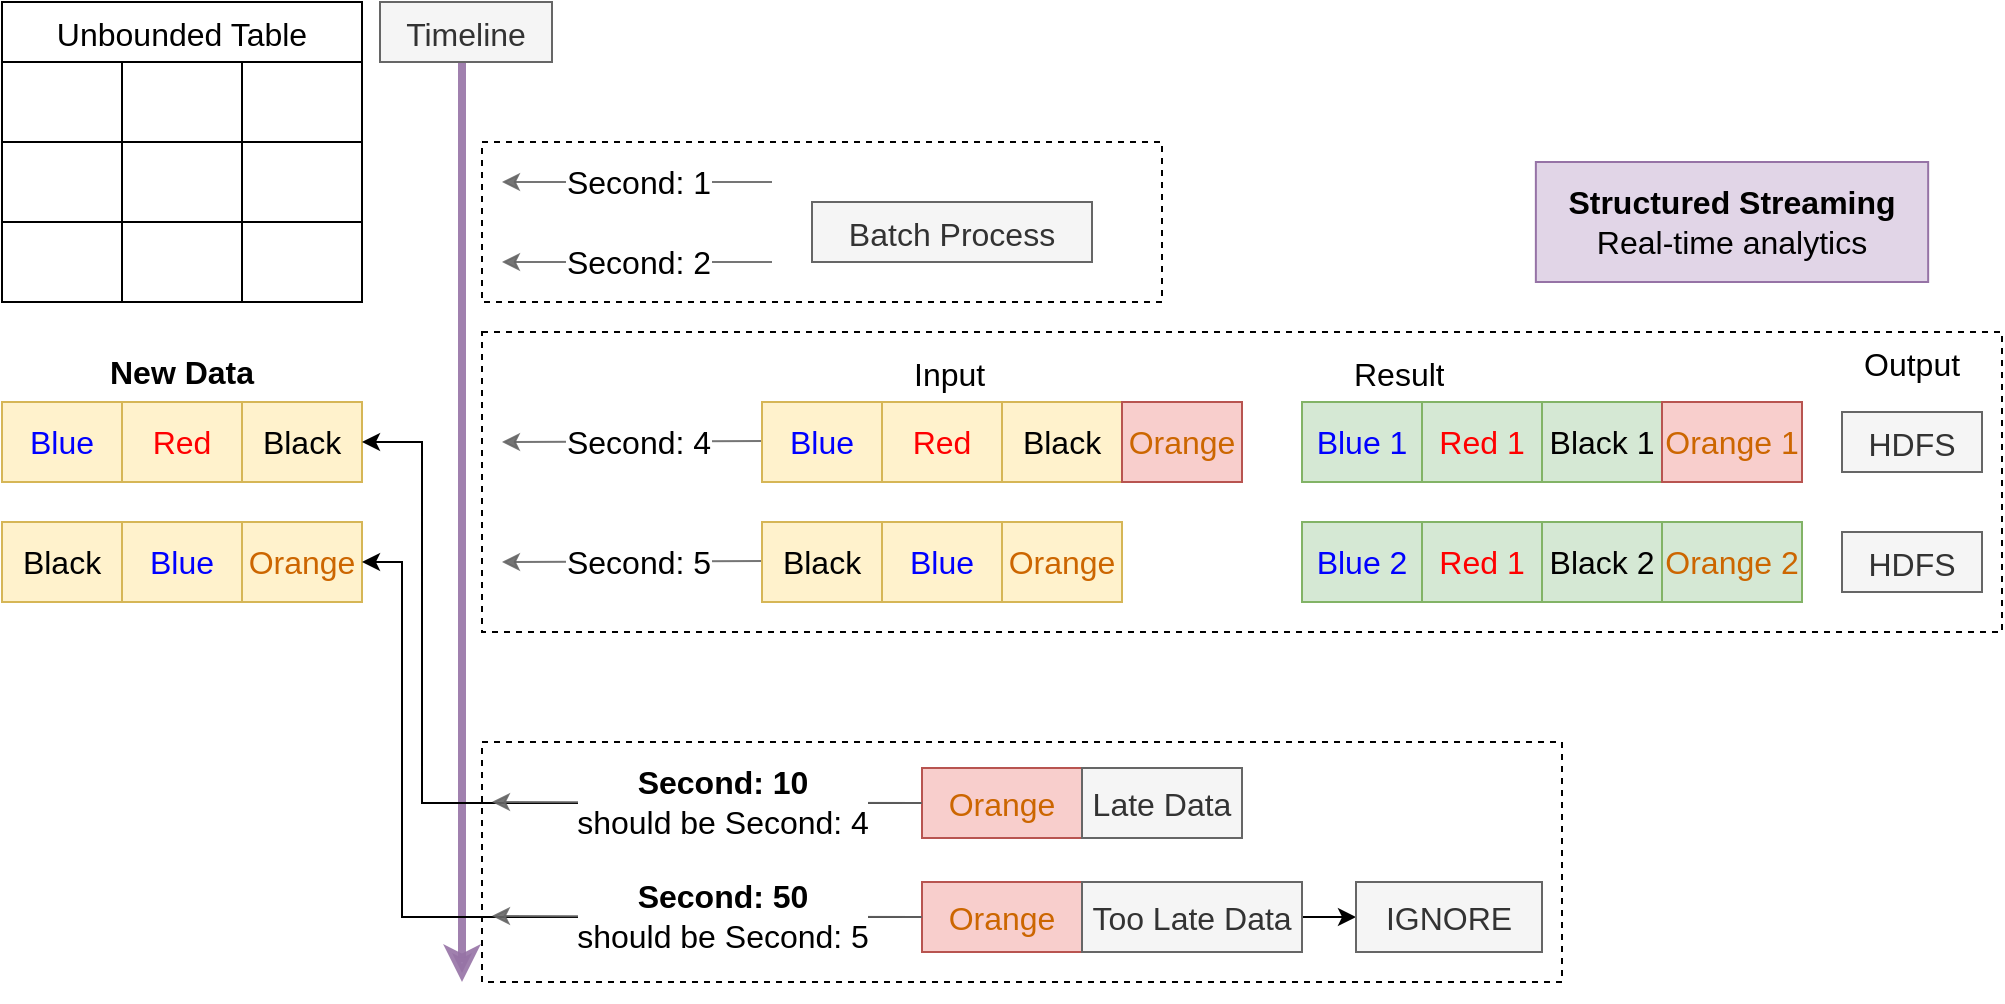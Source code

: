 <mxfile version="21.6.5" type="device">
  <diagram name="Seite-1" id="zO4f0X4CB7T8F_1DuQ1F">
    <mxGraphModel dx="1634" dy="955" grid="1" gridSize="10" guides="1" tooltips="1" connect="1" arrows="1" fold="1" page="1" pageScale="1" pageWidth="827" pageHeight="1169" math="0" shadow="0">
      <root>
        <mxCell id="0" />
        <mxCell id="1" parent="0" />
        <mxCell id="DEHZfFJ2ANuW5SpH-8BI-42" value="" style="endArrow=classic;html=1;rounded=0;fillColor=#e1d5e7;strokeColor=#9673a6;strokeWidth=4;opacity=90;shadow=0;" parent="1" edge="1">
          <mxGeometry width="50" height="50" relative="1" as="geometry">
            <mxPoint x="340" y="290" as="sourcePoint" />
            <mxPoint x="340" y="750" as="targetPoint" />
          </mxGeometry>
        </mxCell>
        <mxCell id="wC-4YXsc0e19ygTzzhCx-4" value="" style="rounded=0;whiteSpace=wrap;html=1;fillColor=none;dashed=1;" parent="1" vertex="1">
          <mxGeometry x="350" y="630" width="540" height="120" as="geometry" />
        </mxCell>
        <mxCell id="wC-4YXsc0e19ygTzzhCx-5" value="" style="rounded=0;whiteSpace=wrap;html=1;fillColor=none;dashed=1;" parent="1" vertex="1">
          <mxGeometry x="350" y="425" width="760" height="150" as="geometry" />
        </mxCell>
        <mxCell id="wC-4YXsc0e19ygTzzhCx-6" value="" style="rounded=0;whiteSpace=wrap;html=1;fillColor=none;dashed=1;" parent="1" vertex="1">
          <mxGeometry x="350" y="330" width="340" height="80" as="geometry" />
        </mxCell>
        <mxCell id="DEHZfFJ2ANuW5SpH-8BI-2" value="" style="shape=image;verticalLabelPosition=bottom;labelBackgroundColor=default;verticalAlign=top;aspect=fixed;imageAspect=0;image=https://www.apache.org/logos/res/spark/spark.png;" parent="1" vertex="1">
          <mxGeometry x="917.69" y="640" width="192.31" height="100" as="geometry" />
        </mxCell>
        <mxCell id="DEHZfFJ2ANuW5SpH-8BI-3" value="&lt;font style=&quot;font-size: 16px;&quot;&gt;&lt;b&gt;Structured Streaming&lt;br&gt;&lt;/b&gt;Real-time analytics&lt;/font&gt;" style="rounded=0;whiteSpace=wrap;html=1;fillColor=#e1d5e7;strokeColor=#9673a6;" parent="1" vertex="1">
          <mxGeometry x="876.93" y="340" width="196.15" height="60" as="geometry" />
        </mxCell>
        <mxCell id="DEHZfFJ2ANuW5SpH-8BI-7" value="Unbounded Table" style="shape=table;startSize=30;container=1;collapsible=0;childLayout=tableLayout;strokeColor=default;fontSize=16;" parent="1" vertex="1">
          <mxGeometry x="110" y="260" width="180" height="150" as="geometry" />
        </mxCell>
        <mxCell id="DEHZfFJ2ANuW5SpH-8BI-8" value="" style="shape=tableRow;horizontal=0;startSize=0;swimlaneHead=0;swimlaneBody=0;strokeColor=inherit;top=0;left=0;bottom=0;right=0;collapsible=0;dropTarget=0;fillColor=none;points=[[0,0.5],[1,0.5]];portConstraint=eastwest;fontSize=16;" parent="DEHZfFJ2ANuW5SpH-8BI-7" vertex="1">
          <mxGeometry y="30" width="180" height="40" as="geometry" />
        </mxCell>
        <mxCell id="DEHZfFJ2ANuW5SpH-8BI-9" value="" style="shape=partialRectangle;html=1;whiteSpace=wrap;connectable=0;strokeColor=inherit;overflow=hidden;fillColor=none;top=0;left=0;bottom=0;right=0;pointerEvents=1;fontSize=16;" parent="DEHZfFJ2ANuW5SpH-8BI-8" vertex="1">
          <mxGeometry width="60" height="40" as="geometry">
            <mxRectangle width="60" height="40" as="alternateBounds" />
          </mxGeometry>
        </mxCell>
        <mxCell id="DEHZfFJ2ANuW5SpH-8BI-10" value="" style="shape=partialRectangle;html=1;whiteSpace=wrap;connectable=0;strokeColor=inherit;overflow=hidden;fillColor=none;top=0;left=0;bottom=0;right=0;pointerEvents=1;fontSize=16;" parent="DEHZfFJ2ANuW5SpH-8BI-8" vertex="1">
          <mxGeometry x="60" width="60" height="40" as="geometry">
            <mxRectangle width="60" height="40" as="alternateBounds" />
          </mxGeometry>
        </mxCell>
        <mxCell id="DEHZfFJ2ANuW5SpH-8BI-11" value="" style="shape=partialRectangle;html=1;whiteSpace=wrap;connectable=0;strokeColor=inherit;overflow=hidden;fillColor=none;top=0;left=0;bottom=0;right=0;pointerEvents=1;fontSize=16;" parent="DEHZfFJ2ANuW5SpH-8BI-8" vertex="1">
          <mxGeometry x="120" width="60" height="40" as="geometry">
            <mxRectangle width="60" height="40" as="alternateBounds" />
          </mxGeometry>
        </mxCell>
        <mxCell id="DEHZfFJ2ANuW5SpH-8BI-12" value="" style="shape=tableRow;horizontal=0;startSize=0;swimlaneHead=0;swimlaneBody=0;strokeColor=inherit;top=0;left=0;bottom=0;right=0;collapsible=0;dropTarget=0;fillColor=none;points=[[0,0.5],[1,0.5]];portConstraint=eastwest;fontSize=16;" parent="DEHZfFJ2ANuW5SpH-8BI-7" vertex="1">
          <mxGeometry y="70" width="180" height="40" as="geometry" />
        </mxCell>
        <mxCell id="DEHZfFJ2ANuW5SpH-8BI-13" value="" style="shape=partialRectangle;html=1;whiteSpace=wrap;connectable=0;strokeColor=inherit;overflow=hidden;fillColor=none;top=0;left=0;bottom=0;right=0;pointerEvents=1;fontSize=16;" parent="DEHZfFJ2ANuW5SpH-8BI-12" vertex="1">
          <mxGeometry width="60" height="40" as="geometry">
            <mxRectangle width="60" height="40" as="alternateBounds" />
          </mxGeometry>
        </mxCell>
        <mxCell id="DEHZfFJ2ANuW5SpH-8BI-14" value="" style="shape=partialRectangle;html=1;whiteSpace=wrap;connectable=0;strokeColor=inherit;overflow=hidden;fillColor=none;top=0;left=0;bottom=0;right=0;pointerEvents=1;fontSize=16;" parent="DEHZfFJ2ANuW5SpH-8BI-12" vertex="1">
          <mxGeometry x="60" width="60" height="40" as="geometry">
            <mxRectangle width="60" height="40" as="alternateBounds" />
          </mxGeometry>
        </mxCell>
        <mxCell id="DEHZfFJ2ANuW5SpH-8BI-15" value="" style="shape=partialRectangle;html=1;whiteSpace=wrap;connectable=0;strokeColor=inherit;overflow=hidden;fillColor=none;top=0;left=0;bottom=0;right=0;pointerEvents=1;fontSize=16;" parent="DEHZfFJ2ANuW5SpH-8BI-12" vertex="1">
          <mxGeometry x="120" width="60" height="40" as="geometry">
            <mxRectangle width="60" height="40" as="alternateBounds" />
          </mxGeometry>
        </mxCell>
        <mxCell id="DEHZfFJ2ANuW5SpH-8BI-16" value="" style="shape=tableRow;horizontal=0;startSize=0;swimlaneHead=0;swimlaneBody=0;strokeColor=inherit;top=0;left=0;bottom=0;right=0;collapsible=0;dropTarget=0;fillColor=none;points=[[0,0.5],[1,0.5]];portConstraint=eastwest;fontSize=16;" parent="DEHZfFJ2ANuW5SpH-8BI-7" vertex="1">
          <mxGeometry y="110" width="180" height="40" as="geometry" />
        </mxCell>
        <mxCell id="DEHZfFJ2ANuW5SpH-8BI-17" value="" style="shape=partialRectangle;html=1;whiteSpace=wrap;connectable=0;strokeColor=inherit;overflow=hidden;fillColor=none;top=0;left=0;bottom=0;right=0;pointerEvents=1;fontSize=16;" parent="DEHZfFJ2ANuW5SpH-8BI-16" vertex="1">
          <mxGeometry width="60" height="40" as="geometry">
            <mxRectangle width="60" height="40" as="alternateBounds" />
          </mxGeometry>
        </mxCell>
        <mxCell id="DEHZfFJ2ANuW5SpH-8BI-18" value="" style="shape=partialRectangle;html=1;whiteSpace=wrap;connectable=0;strokeColor=inherit;overflow=hidden;fillColor=none;top=0;left=0;bottom=0;right=0;pointerEvents=1;fontSize=16;" parent="DEHZfFJ2ANuW5SpH-8BI-16" vertex="1">
          <mxGeometry x="60" width="60" height="40" as="geometry">
            <mxRectangle width="60" height="40" as="alternateBounds" />
          </mxGeometry>
        </mxCell>
        <mxCell id="DEHZfFJ2ANuW5SpH-8BI-19" value="" style="shape=partialRectangle;html=1;whiteSpace=wrap;connectable=0;strokeColor=inherit;overflow=hidden;fillColor=none;top=0;left=0;bottom=0;right=0;pointerEvents=1;fontSize=16;" parent="DEHZfFJ2ANuW5SpH-8BI-16" vertex="1">
          <mxGeometry x="120" width="60" height="40" as="geometry">
            <mxRectangle width="60" height="40" as="alternateBounds" />
          </mxGeometry>
        </mxCell>
        <mxCell id="DEHZfFJ2ANuW5SpH-8BI-33" value="&lt;font color=&quot;#0000ff&quot; style=&quot;font-size: 16px;&quot;&gt;Blue&lt;/font&gt;" style="rounded=0;whiteSpace=wrap;html=1;fillColor=#fff2cc;strokeColor=#d6b656;" parent="1" vertex="1">
          <mxGeometry x="110" y="460" width="60" height="40" as="geometry" />
        </mxCell>
        <mxCell id="DEHZfFJ2ANuW5SpH-8BI-34" value="&lt;font style=&quot;font-size: 16px;&quot; color=&quot;#ff0000&quot;&gt;Red&lt;/font&gt;" style="rounded=0;whiteSpace=wrap;html=1;fillColor=#fff2cc;strokeColor=#d6b656;" parent="1" vertex="1">
          <mxGeometry x="170" y="460" width="60" height="40" as="geometry" />
        </mxCell>
        <mxCell id="DEHZfFJ2ANuW5SpH-8BI-35" value="&lt;font style=&quot;font-size: 16px;&quot;&gt;Black&lt;/font&gt;" style="rounded=0;whiteSpace=wrap;html=1;fillColor=#fff2cc;strokeColor=#d6b656;" parent="1" vertex="1">
          <mxGeometry x="230" y="460" width="60" height="40" as="geometry" />
        </mxCell>
        <mxCell id="DEHZfFJ2ANuW5SpH-8BI-36" value="&lt;font color=&quot;#cc6600&quot; style=&quot;font-size: 16px;&quot;&gt;Orange&lt;/font&gt;" style="rounded=0;whiteSpace=wrap;html=1;fillColor=#fff2cc;strokeColor=#d6b656;" parent="1" vertex="1">
          <mxGeometry x="230" y="520" width="60" height="40" as="geometry" />
        </mxCell>
        <mxCell id="DEHZfFJ2ANuW5SpH-8BI-37" value="&lt;font color=&quot;#0000ff&quot; style=&quot;font-size: 16px;&quot;&gt;Blue&lt;/font&gt;" style="rounded=0;whiteSpace=wrap;html=1;fillColor=#fff2cc;strokeColor=#d6b656;" parent="1" vertex="1">
          <mxGeometry x="170" y="520" width="60" height="40" as="geometry" />
        </mxCell>
        <mxCell id="DEHZfFJ2ANuW5SpH-8BI-38" value="&lt;font style=&quot;font-size: 16px;&quot;&gt;Black&lt;/font&gt;" style="rounded=0;whiteSpace=wrap;html=1;fillColor=#fff2cc;strokeColor=#d6b656;" parent="1" vertex="1">
          <mxGeometry x="110" y="520" width="60" height="40" as="geometry" />
        </mxCell>
        <mxCell id="DEHZfFJ2ANuW5SpH-8BI-40" value="&lt;font style=&quot;font-size: 16px;&quot;&gt;&lt;b&gt;New Data&lt;/b&gt;&lt;/font&gt;" style="text;html=1;strokeColor=none;fillColor=none;align=center;verticalAlign=middle;whiteSpace=wrap;rounded=0;" parent="1" vertex="1">
          <mxGeometry x="160" y="430" width="80" height="30" as="geometry" />
        </mxCell>
        <mxCell id="DEHZfFJ2ANuW5SpH-8BI-49" value="&lt;font style=&quot;font-size: 16px;&quot;&gt;Second: 1&lt;/font&gt;" style="endArrow=classic;html=1;rounded=0;fillColor=#f5f5f5;strokeColor=#666666;strokeWidth=1;opacity=90;shadow=0;gradientColor=none;" parent="1" edge="1">
          <mxGeometry width="50" height="50" relative="1" as="geometry">
            <mxPoint x="495" y="350" as="sourcePoint" />
            <mxPoint x="360" y="350" as="targetPoint" />
          </mxGeometry>
        </mxCell>
        <mxCell id="DEHZfFJ2ANuW5SpH-8BI-50" value="&lt;font style=&quot;font-size: 16px;&quot;&gt;Second: 2&lt;/font&gt;" style="endArrow=classic;html=1;rounded=0;fillColor=#f5f5f5;strokeColor=#666666;strokeWidth=1;opacity=90;shadow=0;gradientColor=none;" parent="1" edge="1">
          <mxGeometry width="50" height="50" relative="1" as="geometry">
            <mxPoint x="495" y="390" as="sourcePoint" />
            <mxPoint x="360" y="390" as="targetPoint" />
          </mxGeometry>
        </mxCell>
        <mxCell id="DEHZfFJ2ANuW5SpH-8BI-51" value="&lt;font style=&quot;font-size: 16px;&quot;&gt;Second: 4&lt;/font&gt;" style="endArrow=classic;html=1;rounded=0;fillColor=#f5f5f5;strokeColor=#666666;strokeWidth=1;opacity=90;shadow=0;gradientColor=none;" parent="1" edge="1">
          <mxGeometry width="50" height="50" relative="1" as="geometry">
            <mxPoint x="495" y="479.5" as="sourcePoint" />
            <mxPoint x="360" y="480" as="targetPoint" />
          </mxGeometry>
        </mxCell>
        <mxCell id="DEHZfFJ2ANuW5SpH-8BI-52" value="&lt;font style=&quot;font-size: 16px;&quot;&gt;Second: 5&lt;/font&gt;" style="endArrow=classic;html=1;rounded=0;fillColor=#f5f5f5;strokeColor=#666666;strokeWidth=1;opacity=90;shadow=0;gradientColor=none;" parent="1" edge="1">
          <mxGeometry width="50" height="50" relative="1" as="geometry">
            <mxPoint x="495" y="539.5" as="sourcePoint" />
            <mxPoint x="360" y="540" as="targetPoint" />
          </mxGeometry>
        </mxCell>
        <mxCell id="DEHZfFJ2ANuW5SpH-8BI-53" value="&lt;font style=&quot;font-size: 16px;&quot;&gt;Input&lt;/font&gt;" style="text;strokeColor=none;fillColor=none;spacingLeft=4;spacingRight=4;overflow=hidden;rotatable=0;points=[[0,0.5],[1,0.5]];portConstraint=eastwest;fontSize=12;whiteSpace=wrap;html=1;" parent="1" vertex="1">
          <mxGeometry x="560" y="430" width="50" height="30" as="geometry" />
        </mxCell>
        <mxCell id="DEHZfFJ2ANuW5SpH-8BI-54" value="&lt;font style=&quot;font-size: 16px;&quot;&gt;Result&lt;/font&gt;" style="text;strokeColor=none;fillColor=none;spacingLeft=4;spacingRight=4;overflow=hidden;rotatable=0;points=[[0,0.5],[1,0.5]];portConstraint=eastwest;fontSize=12;whiteSpace=wrap;html=1;" parent="1" vertex="1">
          <mxGeometry x="780" y="430" width="60" height="30" as="geometry" />
        </mxCell>
        <mxCell id="DEHZfFJ2ANuW5SpH-8BI-55" value="&lt;font style=&quot;font-size: 16px;&quot;&gt;Output&lt;/font&gt;" style="text;strokeColor=none;fillColor=none;spacingLeft=4;spacingRight=4;overflow=hidden;rotatable=0;points=[[0,0.5],[1,0.5]];portConstraint=eastwest;fontSize=12;whiteSpace=wrap;html=1;" parent="1" vertex="1">
          <mxGeometry x="1035" y="425" width="60" height="30" as="geometry" />
        </mxCell>
        <mxCell id="DEHZfFJ2ANuW5SpH-8BI-62" value="&lt;font color=&quot;#0000ff&quot; style=&quot;font-size: 16px;&quot;&gt;Blue&lt;/font&gt;" style="rounded=0;whiteSpace=wrap;html=1;fillColor=#fff2cc;strokeColor=#d6b656;" parent="1" vertex="1">
          <mxGeometry x="490" y="460" width="60" height="40" as="geometry" />
        </mxCell>
        <mxCell id="DEHZfFJ2ANuW5SpH-8BI-63" value="&lt;font style=&quot;font-size: 16px;&quot; color=&quot;#ff0000&quot;&gt;Red&lt;/font&gt;" style="rounded=0;whiteSpace=wrap;html=1;fillColor=#fff2cc;strokeColor=#d6b656;" parent="1" vertex="1">
          <mxGeometry x="550" y="460" width="60" height="40" as="geometry" />
        </mxCell>
        <mxCell id="DEHZfFJ2ANuW5SpH-8BI-64" value="&lt;font style=&quot;font-size: 16px;&quot;&gt;Black&lt;/font&gt;" style="rounded=0;whiteSpace=wrap;html=1;fillColor=#fff2cc;strokeColor=#d6b656;" parent="1" vertex="1">
          <mxGeometry x="610" y="460" width="60" height="40" as="geometry" />
        </mxCell>
        <mxCell id="DEHZfFJ2ANuW5SpH-8BI-65" value="&lt;font color=&quot;#cc6600&quot; style=&quot;font-size: 16px;&quot;&gt;Orange&lt;/font&gt;" style="rounded=0;whiteSpace=wrap;html=1;fillColor=#fff2cc;strokeColor=#d6b656;" parent="1" vertex="1">
          <mxGeometry x="610" y="520" width="60" height="40" as="geometry" />
        </mxCell>
        <mxCell id="DEHZfFJ2ANuW5SpH-8BI-66" value="&lt;font color=&quot;#0000ff&quot; style=&quot;font-size: 16px;&quot;&gt;Blue&lt;/font&gt;" style="rounded=0;whiteSpace=wrap;html=1;fillColor=#fff2cc;strokeColor=#d6b656;" parent="1" vertex="1">
          <mxGeometry x="550" y="520" width="60" height="40" as="geometry" />
        </mxCell>
        <mxCell id="DEHZfFJ2ANuW5SpH-8BI-67" value="&lt;font style=&quot;font-size: 16px;&quot;&gt;Black&lt;/font&gt;" style="rounded=0;whiteSpace=wrap;html=1;fillColor=#fff2cc;strokeColor=#d6b656;" parent="1" vertex="1">
          <mxGeometry x="490" y="520" width="60" height="40" as="geometry" />
        </mxCell>
        <mxCell id="DEHZfFJ2ANuW5SpH-8BI-68" value="&lt;span style=&quot;font-size: 16px;&quot;&gt;Batch Process&lt;/span&gt;" style="text;strokeColor=#666666;fillColor=#f5f5f5;spacingLeft=4;spacingRight=4;overflow=hidden;rotatable=0;points=[[0,0.5],[1,0.5]];portConstraint=eastwest;fontSize=12;whiteSpace=wrap;html=1;fontColor=#333333;align=center;" parent="1" vertex="1">
          <mxGeometry x="515" y="360" width="140" height="30" as="geometry" />
        </mxCell>
        <mxCell id="DEHZfFJ2ANuW5SpH-8BI-69" value="&lt;font color=&quot;#0000ff&quot; style=&quot;font-size: 16px;&quot;&gt;Blue 1&lt;/font&gt;" style="rounded=0;whiteSpace=wrap;html=1;fillColor=#d5e8d4;strokeColor=#82b366;" parent="1" vertex="1">
          <mxGeometry x="760" y="460" width="60" height="40" as="geometry" />
        </mxCell>
        <mxCell id="DEHZfFJ2ANuW5SpH-8BI-70" value="&lt;font style=&quot;font-size: 16px;&quot; color=&quot;#ff0000&quot;&gt;Red 1&lt;/font&gt;" style="rounded=0;whiteSpace=wrap;html=1;fillColor=#d5e8d4;strokeColor=#82b366;" parent="1" vertex="1">
          <mxGeometry x="820" y="460" width="60" height="40" as="geometry" />
        </mxCell>
        <mxCell id="DEHZfFJ2ANuW5SpH-8BI-71" value="&lt;font style=&quot;font-size: 16px;&quot;&gt;Black 1&lt;/font&gt;" style="rounded=0;whiteSpace=wrap;html=1;fillColor=#d5e8d4;strokeColor=#82b366;" parent="1" vertex="1">
          <mxGeometry x="880" y="460" width="60" height="40" as="geometry" />
        </mxCell>
        <mxCell id="DEHZfFJ2ANuW5SpH-8BI-72" value="&lt;font color=&quot;#0000ff&quot; style=&quot;font-size: 16px;&quot;&gt;Blue 2&lt;/font&gt;" style="rounded=0;whiteSpace=wrap;html=1;fillColor=#d5e8d4;strokeColor=#82b366;" parent="1" vertex="1">
          <mxGeometry x="760" y="520" width="60" height="40" as="geometry" />
        </mxCell>
        <mxCell id="DEHZfFJ2ANuW5SpH-8BI-73" value="&lt;font style=&quot;font-size: 16px;&quot; color=&quot;#ff0000&quot;&gt;Red 1&lt;/font&gt;" style="rounded=0;whiteSpace=wrap;html=1;fillColor=#d5e8d4;strokeColor=#82b366;" parent="1" vertex="1">
          <mxGeometry x="820" y="520" width="60" height="40" as="geometry" />
        </mxCell>
        <mxCell id="DEHZfFJ2ANuW5SpH-8BI-74" value="&lt;font style=&quot;font-size: 16px;&quot;&gt;Black 2&lt;/font&gt;" style="rounded=0;whiteSpace=wrap;html=1;fillColor=#d5e8d4;strokeColor=#82b366;" parent="1" vertex="1">
          <mxGeometry x="880" y="520" width="60" height="40" as="geometry" />
        </mxCell>
        <mxCell id="DEHZfFJ2ANuW5SpH-8BI-76" value="&lt;span style=&quot;font-size: 16px;&quot;&gt;HDFS&lt;/span&gt;" style="text;strokeColor=#666666;fillColor=#f5f5f5;spacingLeft=4;spacingRight=4;overflow=hidden;rotatable=0;points=[[0,0.5],[1,0.5]];portConstraint=eastwest;fontSize=12;whiteSpace=wrap;html=1;fontColor=#333333;align=center;" parent="1" vertex="1">
          <mxGeometry x="1030" y="525" width="70" height="30" as="geometry" />
        </mxCell>
        <mxCell id="DEHZfFJ2ANuW5SpH-8BI-77" value="&lt;span style=&quot;font-size: 16px;&quot;&gt;HDFS&lt;/span&gt;" style="text;strokeColor=#666666;fillColor=#f5f5f5;spacingLeft=4;spacingRight=4;overflow=hidden;rotatable=0;points=[[0,0.5],[1,0.5]];portConstraint=eastwest;fontSize=12;whiteSpace=wrap;html=1;fontColor=#333333;align=center;" parent="1" vertex="1">
          <mxGeometry x="1030" y="465" width="70" height="30" as="geometry" />
        </mxCell>
        <mxCell id="wC-4YXsc0e19ygTzzhCx-8" style="edgeStyle=orthogonalEdgeStyle;rounded=0;orthogonalLoop=1;jettySize=auto;html=1;entryX=1;entryY=0.5;entryDx=0;entryDy=0;" parent="1" source="DEHZfFJ2ANuW5SpH-8BI-87" target="DEHZfFJ2ANuW5SpH-8BI-35" edge="1">
          <mxGeometry relative="1" as="geometry">
            <Array as="points">
              <mxPoint x="320" y="661" />
              <mxPoint x="320" y="480" />
            </Array>
          </mxGeometry>
        </mxCell>
        <mxCell id="DEHZfFJ2ANuW5SpH-8BI-87" value="&lt;span style=&quot;font-size: 16px;&quot;&gt;&lt;font color=&quot;#cc6600&quot;&gt;Orange&lt;/font&gt;&lt;/span&gt;" style="rounded=0;whiteSpace=wrap;html=1;fillColor=#f8cecc;strokeColor=#b85450;" parent="1" vertex="1">
          <mxGeometry x="570" y="643" width="80" height="35" as="geometry" />
        </mxCell>
        <mxCell id="DEHZfFJ2ANuW5SpH-8BI-90" value="&lt;font style=&quot;font-size: 16px;&quot;&gt;Late Data&lt;/font&gt;" style="rounded=0;whiteSpace=wrap;html=1;fillColor=#f5f5f5;fontColor=#333333;strokeColor=#666666;" parent="1" vertex="1">
          <mxGeometry x="650" y="643" width="80" height="35" as="geometry" />
        </mxCell>
        <mxCell id="DEHZfFJ2ANuW5SpH-8BI-93" value="&lt;span style=&quot;font-size: 16px;&quot;&gt;&lt;font color=&quot;#cc6600&quot;&gt;Orange&lt;/font&gt;&lt;/span&gt;" style="rounded=0;whiteSpace=wrap;html=1;fillColor=#f8cecc;strokeColor=#b85450;" parent="1" vertex="1">
          <mxGeometry x="670" y="460" width="60" height="40" as="geometry" />
        </mxCell>
        <mxCell id="DEHZfFJ2ANuW5SpH-8BI-95" value="&lt;span style=&quot;font-size: 16px;&quot;&gt;&lt;font color=&quot;#cc6600&quot;&gt;Orange 1&lt;/font&gt;&lt;/span&gt;" style="rounded=0;whiteSpace=wrap;html=1;fillColor=#f8cecc;strokeColor=#b85450;" parent="1" vertex="1">
          <mxGeometry x="940" y="460" width="70" height="40" as="geometry" />
        </mxCell>
        <mxCell id="DEHZfFJ2ANuW5SpH-8BI-97" value="&lt;font style=&quot;font-size: 16px;&quot;&gt;&lt;b&gt;Second: 10&lt;/b&gt;&lt;br&gt;should be Second: 4&lt;br&gt;&lt;/font&gt;" style="endArrow=classic;html=1;rounded=0;fillColor=#f5f5f5;strokeColor=#666666;strokeWidth=1;opacity=90;shadow=0;gradientColor=none;exitX=0;exitY=0.5;exitDx=0;exitDy=0;" parent="1" source="DEHZfFJ2ANuW5SpH-8BI-87" edge="1">
          <mxGeometry x="-0.07" width="50" height="50" relative="1" as="geometry">
            <mxPoint x="490" y="660" as="sourcePoint" />
            <mxPoint x="355" y="660" as="targetPoint" />
            <mxPoint as="offset" />
          </mxGeometry>
        </mxCell>
        <mxCell id="DEHZfFJ2ANuW5SpH-8BI-98" value="&lt;font color=&quot;#cc6600&quot; style=&quot;font-size: 16px;&quot;&gt;Orange 2&lt;/font&gt;" style="rounded=0;whiteSpace=wrap;html=1;fillColor=#d5e8d4;strokeColor=#82b366;" parent="1" vertex="1">
          <mxGeometry x="940" y="520" width="70" height="40" as="geometry" />
        </mxCell>
        <mxCell id="wC-4YXsc0e19ygTzzhCx-9" style="edgeStyle=orthogonalEdgeStyle;rounded=0;orthogonalLoop=1;jettySize=auto;html=1;entryX=1;entryY=0.5;entryDx=0;entryDy=0;" parent="1" source="DEHZfFJ2ANuW5SpH-8BI-99" target="DEHZfFJ2ANuW5SpH-8BI-36" edge="1">
          <mxGeometry relative="1" as="geometry">
            <Array as="points">
              <mxPoint x="310" y="718" />
              <mxPoint x="310" y="540" />
            </Array>
          </mxGeometry>
        </mxCell>
        <mxCell id="DEHZfFJ2ANuW5SpH-8BI-99" value="&lt;span style=&quot;font-size: 16px;&quot;&gt;&lt;font color=&quot;#cc6600&quot;&gt;Orange&lt;/font&gt;&lt;/span&gt;" style="rounded=0;whiteSpace=wrap;html=1;fillColor=#f8cecc;strokeColor=#b85450;" parent="1" vertex="1">
          <mxGeometry x="570" y="700" width="80" height="35" as="geometry" />
        </mxCell>
        <mxCell id="DEHZfFJ2ANuW5SpH-8BI-108" value="" style="edgeStyle=orthogonalEdgeStyle;rounded=0;orthogonalLoop=1;jettySize=auto;html=1;" parent="1" source="DEHZfFJ2ANuW5SpH-8BI-100" target="DEHZfFJ2ANuW5SpH-8BI-107" edge="1">
          <mxGeometry relative="1" as="geometry" />
        </mxCell>
        <mxCell id="DEHZfFJ2ANuW5SpH-8BI-100" value="&lt;font style=&quot;font-size: 16px;&quot;&gt;Too Late Data&lt;/font&gt;" style="rounded=0;whiteSpace=wrap;html=1;fillColor=#f5f5f5;fontColor=#333333;strokeColor=#666666;" parent="1" vertex="1">
          <mxGeometry x="650" y="700" width="110" height="35" as="geometry" />
        </mxCell>
        <mxCell id="DEHZfFJ2ANuW5SpH-8BI-102" value="&lt;span style=&quot;font-size: 16px;&quot;&gt;Timeline&lt;/span&gt;" style="text;strokeColor=#666666;fillColor=#f5f5f5;spacingLeft=4;spacingRight=4;overflow=hidden;rotatable=0;points=[[0,0.5],[1,0.5]];portConstraint=eastwest;fontSize=12;whiteSpace=wrap;html=1;fontColor=#333333;align=center;" parent="1" vertex="1">
          <mxGeometry x="299" y="260" width="86" height="30" as="geometry" />
        </mxCell>
        <mxCell id="DEHZfFJ2ANuW5SpH-8BI-105" value="&lt;font style=&quot;font-size: 16px;&quot;&gt;&lt;b&gt;Second: 50&lt;/b&gt;&lt;br&gt;should be Second: 5&lt;br&gt;&lt;/font&gt;" style="endArrow=classic;html=1;rounded=0;fillColor=#f5f5f5;strokeColor=#666666;strokeWidth=1;opacity=90;shadow=0;gradientColor=none;exitX=0;exitY=0.5;exitDx=0;exitDy=0;" parent="1" source="DEHZfFJ2ANuW5SpH-8BI-99" edge="1">
          <mxGeometry x="-0.07" width="50" height="50" relative="1" as="geometry">
            <mxPoint x="490" y="717" as="sourcePoint" />
            <mxPoint x="355" y="717" as="targetPoint" />
            <mxPoint as="offset" />
          </mxGeometry>
        </mxCell>
        <mxCell id="DEHZfFJ2ANuW5SpH-8BI-107" value="&lt;font style=&quot;font-size: 16px;&quot;&gt;IGNORE&lt;/font&gt;" style="rounded=0;whiteSpace=wrap;html=1;fillColor=#f5f5f5;fontColor=#333333;strokeColor=#666666;" parent="1" vertex="1">
          <mxGeometry x="787" y="700" width="93" height="35" as="geometry" />
        </mxCell>
      </root>
    </mxGraphModel>
  </diagram>
</mxfile>
